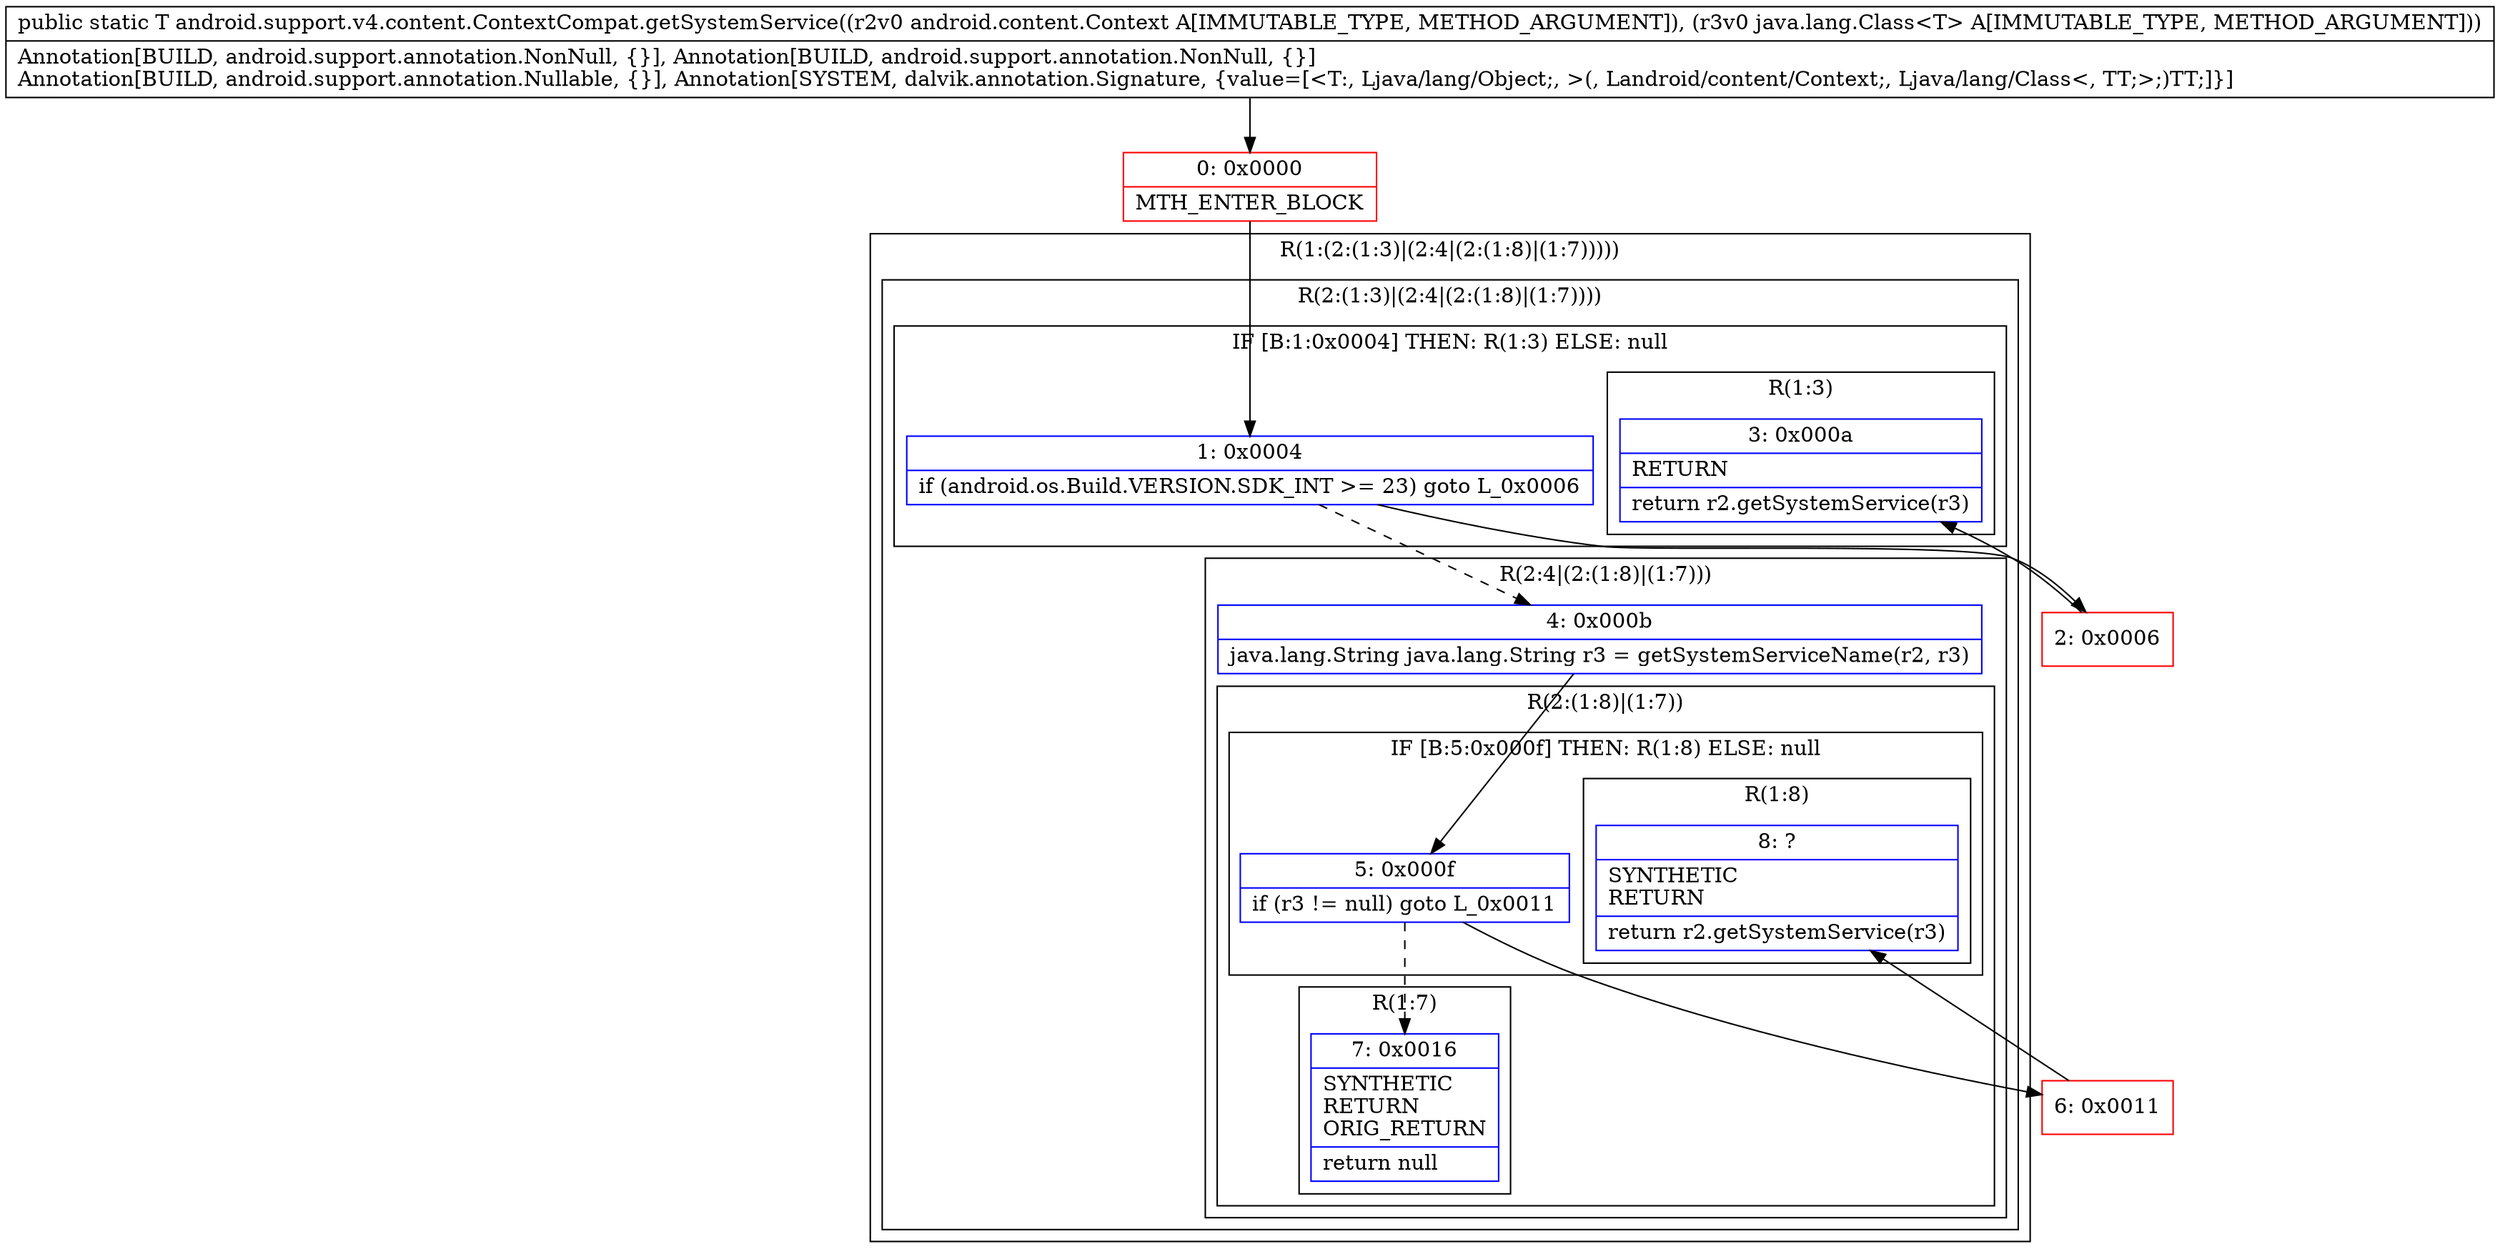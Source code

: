 digraph "CFG forandroid.support.v4.content.ContextCompat.getSystemService(Landroid\/content\/Context;Ljava\/lang\/Class;)Ljava\/lang\/Object;" {
subgraph cluster_Region_2032080172 {
label = "R(1:(2:(1:3)|(2:4|(2:(1:8)|(1:7)))))";
node [shape=record,color=blue];
subgraph cluster_Region_2107787488 {
label = "R(2:(1:3)|(2:4|(2:(1:8)|(1:7))))";
node [shape=record,color=blue];
subgraph cluster_IfRegion_1419945342 {
label = "IF [B:1:0x0004] THEN: R(1:3) ELSE: null";
node [shape=record,color=blue];
Node_1 [shape=record,label="{1\:\ 0x0004|if (android.os.Build.VERSION.SDK_INT \>= 23) goto L_0x0006\l}"];
subgraph cluster_Region_813135789 {
label = "R(1:3)";
node [shape=record,color=blue];
Node_3 [shape=record,label="{3\:\ 0x000a|RETURN\l|return r2.getSystemService(r3)\l}"];
}
}
subgraph cluster_Region_171162107 {
label = "R(2:4|(2:(1:8)|(1:7)))";
node [shape=record,color=blue];
Node_4 [shape=record,label="{4\:\ 0x000b|java.lang.String java.lang.String r3 = getSystemServiceName(r2, r3)\l}"];
subgraph cluster_Region_826323706 {
label = "R(2:(1:8)|(1:7))";
node [shape=record,color=blue];
subgraph cluster_IfRegion_1551410949 {
label = "IF [B:5:0x000f] THEN: R(1:8) ELSE: null";
node [shape=record,color=blue];
Node_5 [shape=record,label="{5\:\ 0x000f|if (r3 != null) goto L_0x0011\l}"];
subgraph cluster_Region_1842719531 {
label = "R(1:8)";
node [shape=record,color=blue];
Node_8 [shape=record,label="{8\:\ ?|SYNTHETIC\lRETURN\l|return r2.getSystemService(r3)\l}"];
}
}
subgraph cluster_Region_1581910394 {
label = "R(1:7)";
node [shape=record,color=blue];
Node_7 [shape=record,label="{7\:\ 0x0016|SYNTHETIC\lRETURN\lORIG_RETURN\l|return null\l}"];
}
}
}
}
}
Node_0 [shape=record,color=red,label="{0\:\ 0x0000|MTH_ENTER_BLOCK\l}"];
Node_2 [shape=record,color=red,label="{2\:\ 0x0006}"];
Node_6 [shape=record,color=red,label="{6\:\ 0x0011}"];
MethodNode[shape=record,label="{public static T android.support.v4.content.ContextCompat.getSystemService((r2v0 android.content.Context A[IMMUTABLE_TYPE, METHOD_ARGUMENT]), (r3v0 java.lang.Class\<T\> A[IMMUTABLE_TYPE, METHOD_ARGUMENT]))  | Annotation[BUILD, android.support.annotation.NonNull, \{\}], Annotation[BUILD, android.support.annotation.NonNull, \{\}]\lAnnotation[BUILD, android.support.annotation.Nullable, \{\}], Annotation[SYSTEM, dalvik.annotation.Signature, \{value=[\<T:, Ljava\/lang\/Object;, \>(, Landroid\/content\/Context;, Ljava\/lang\/Class\<, TT;\>;)TT;]\}]\l}"];
MethodNode -> Node_0;
Node_1 -> Node_2;
Node_1 -> Node_4[style=dashed];
Node_4 -> Node_5;
Node_5 -> Node_6;
Node_5 -> Node_7[style=dashed];
Node_0 -> Node_1;
Node_2 -> Node_3;
Node_6 -> Node_8;
}

